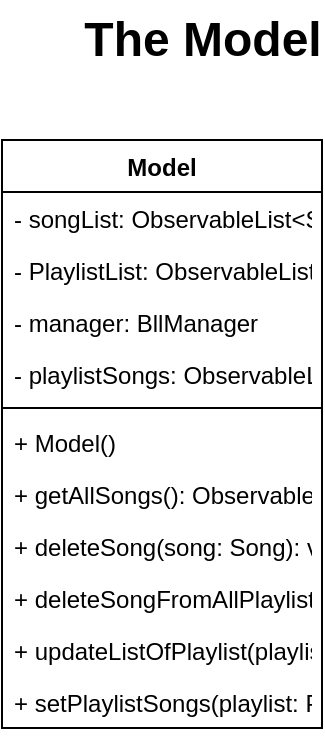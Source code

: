 <mxfile version="12.3.9" type="device" pages="1"><diagram id="L-hrrK-YQzfliEpM0PV8" name="Page-1"><mxGraphModel dx="868" dy="471" grid="1" gridSize="10" guides="1" tooltips="1" connect="1" arrows="1" fold="1" page="1" pageScale="1" pageWidth="827" pageHeight="1169" math="0" shadow="0"><root><mxCell id="0"/><mxCell id="1" parent="0"/><mxCell id="9sgBMiDMeNOhLQKoELoF-1" value="The Model" style="text;strokeColor=none;fillColor=none;html=1;fontSize=24;fontStyle=1;verticalAlign=middle;align=center;" vertex="1" parent="1"><mxGeometry x="390" y="50" width="100" height="40" as="geometry"/></mxCell><mxCell id="9sgBMiDMeNOhLQKoELoF-2" value="Model" style="swimlane;fontStyle=1;align=center;verticalAlign=top;childLayout=stackLayout;horizontal=1;startSize=26;horizontalStack=0;resizeParent=1;resizeParentMax=0;resizeLast=0;collapsible=1;marginBottom=0;" vertex="1" parent="1"><mxGeometry x="340" y="120" width="160" height="294" as="geometry"/></mxCell><mxCell id="9sgBMiDMeNOhLQKoELoF-3" value="- songList: ObservableList&lt;Song&gt;" style="text;strokeColor=none;fillColor=none;align=left;verticalAlign=top;spacingLeft=4;spacingRight=4;overflow=hidden;rotatable=0;points=[[0,0.5],[1,0.5]];portConstraint=eastwest;" vertex="1" parent="9sgBMiDMeNOhLQKoELoF-2"><mxGeometry y="26" width="160" height="26" as="geometry"/></mxCell><mxCell id="9sgBMiDMeNOhLQKoELoF-6" value="- PlaylistList: ObservableList&lt;Playlist&gt;" style="text;strokeColor=none;fillColor=none;align=left;verticalAlign=top;spacingLeft=4;spacingRight=4;overflow=hidden;rotatable=0;points=[[0,0.5],[1,0.5]];portConstraint=eastwest;" vertex="1" parent="9sgBMiDMeNOhLQKoELoF-2"><mxGeometry y="52" width="160" height="26" as="geometry"/></mxCell><mxCell id="9sgBMiDMeNOhLQKoELoF-7" value="- manager: BllManager" style="text;strokeColor=none;fillColor=none;align=left;verticalAlign=top;spacingLeft=4;spacingRight=4;overflow=hidden;rotatable=0;points=[[0,0.5],[1,0.5]];portConstraint=eastwest;" vertex="1" parent="9sgBMiDMeNOhLQKoELoF-2"><mxGeometry y="78" width="160" height="26" as="geometry"/></mxCell><mxCell id="9sgBMiDMeNOhLQKoELoF-8" value="- playlistSongs: ObservableList&lt;Song&gt;" style="text;strokeColor=none;fillColor=none;align=left;verticalAlign=top;spacingLeft=4;spacingRight=4;overflow=hidden;rotatable=0;points=[[0,0.5],[1,0.5]];portConstraint=eastwest;" vertex="1" parent="9sgBMiDMeNOhLQKoELoF-2"><mxGeometry y="104" width="160" height="26" as="geometry"/></mxCell><mxCell id="9sgBMiDMeNOhLQKoELoF-4" value="" style="line;strokeWidth=1;fillColor=none;align=left;verticalAlign=middle;spacingTop=-1;spacingLeft=3;spacingRight=3;rotatable=0;labelPosition=right;points=[];portConstraint=eastwest;" vertex="1" parent="9sgBMiDMeNOhLQKoELoF-2"><mxGeometry y="130" width="160" height="8" as="geometry"/></mxCell><mxCell id="9sgBMiDMeNOhLQKoELoF-5" value="+ Model()" style="text;strokeColor=none;fillColor=none;align=left;verticalAlign=top;spacingLeft=4;spacingRight=4;overflow=hidden;rotatable=0;points=[[0,0.5],[1,0.5]];portConstraint=eastwest;" vertex="1" parent="9sgBMiDMeNOhLQKoELoF-2"><mxGeometry y="138" width="160" height="26" as="geometry"/></mxCell><mxCell id="9sgBMiDMeNOhLQKoELoF-9" value="+ getAllSongs(): ObservableList&lt;Song&gt;" style="text;strokeColor=none;fillColor=none;align=left;verticalAlign=top;spacingLeft=4;spacingRight=4;overflow=hidden;rotatable=0;points=[[0,0.5],[1,0.5]];portConstraint=eastwest;" vertex="1" parent="9sgBMiDMeNOhLQKoELoF-2"><mxGeometry y="164" width="160" height="26" as="geometry"/></mxCell><mxCell id="9sgBMiDMeNOhLQKoELoF-10" value="+ deleteSong(song: Song): void" style="text;strokeColor=none;fillColor=none;align=left;verticalAlign=top;spacingLeft=4;spacingRight=4;overflow=hidden;rotatable=0;points=[[0,0.5],[1,0.5]];portConstraint=eastwest;" vertex="1" parent="9sgBMiDMeNOhLQKoELoF-2"><mxGeometry y="190" width="160" height="26" as="geometry"/></mxCell><mxCell id="9sgBMiDMeNOhLQKoELoF-11" value="+ deleteSongFromAllPlaylist(song: Song): void" style="text;strokeColor=none;fillColor=none;align=left;verticalAlign=top;spacingLeft=4;spacingRight=4;overflow=hidden;rotatable=0;points=[[0,0.5],[1,0.5]];portConstraint=eastwest;" vertex="1" parent="9sgBMiDMeNOhLQKoELoF-2"><mxGeometry y="216" width="160" height="26" as="geometry"/></mxCell><mxCell id="9sgBMiDMeNOhLQKoELoF-12" value="+ updateListOfPlaylist(playlist: Playlist): void" style="text;strokeColor=none;fillColor=none;align=left;verticalAlign=top;spacingLeft=4;spacingRight=4;overflow=hidden;rotatable=0;points=[[0,0.5],[1,0.5]];portConstraint=eastwest;" vertex="1" parent="9sgBMiDMeNOhLQKoELoF-2"><mxGeometry y="242" width="160" height="26" as="geometry"/></mxCell><mxCell id="9sgBMiDMeNOhLQKoELoF-13" value="+ setPlaylistSongs(playlist: Playlist): void" style="text;strokeColor=none;fillColor=none;align=left;verticalAlign=top;spacingLeft=4;spacingRight=4;overflow=hidden;rotatable=0;points=[[0,0.5],[1,0.5]];portConstraint=eastwest;" vertex="1" parent="9sgBMiDMeNOhLQKoELoF-2"><mxGeometry y="268" width="160" height="26" as="geometry"/></mxCell></root></mxGraphModel></diagram></mxfile>